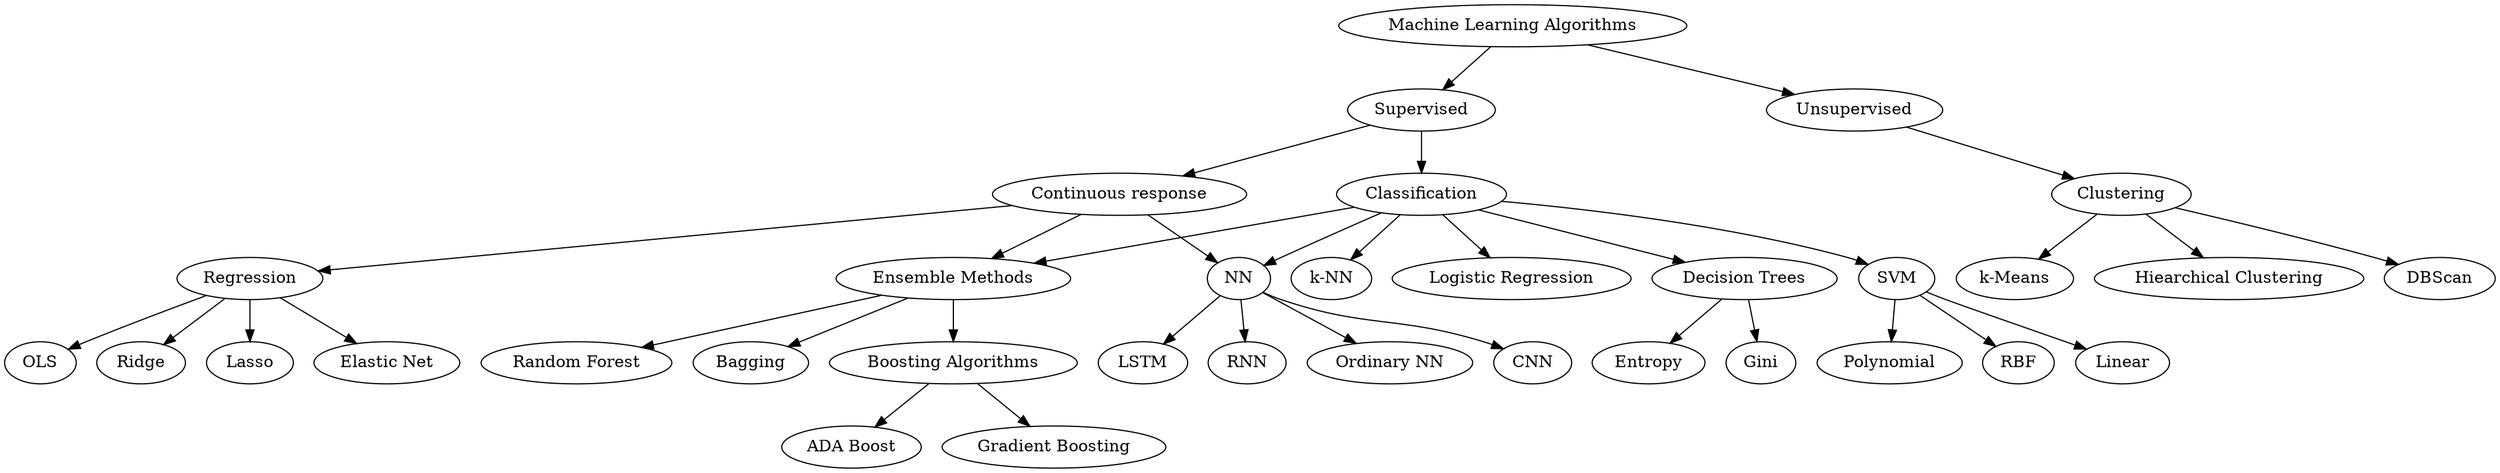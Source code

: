 digraph cheat {
 "Machine Learning Algorithms" -> { "Supervised", "Unsupervised" }
 "Supervised" -> {"Classification"} -> {"Logistic Regression", "Decision Trees", "SVM", "k-NN", "NN", "Ensemble Methods"}
 "Supervised" -> {"Continuous response"} -> {"Regression", "NN", "Ensemble Methods"}
 "Regression" -> {"OLS", "Ridge", "Lasso", "Elastic Net"}
 "Ensemble Methods" -> {"Random Forest", "Bagging", "Boosting Algorithms"}
 "Boosting Algorithms" -> {"ADA Boost", "Gradient Boosting"}
 "SVM" -> {"RBF", "Linear", "Polynomial"}
 "Decision Trees" -> {"Entropy", "Gini"}
 "NN" -> {"Ordinary NN", "CNN", "LSTM", "RNN"}
 "Unsupervised" -> {"Clustering"} -> {"k-Means", "Hiearchical Clustering", "DBScan"}
}

